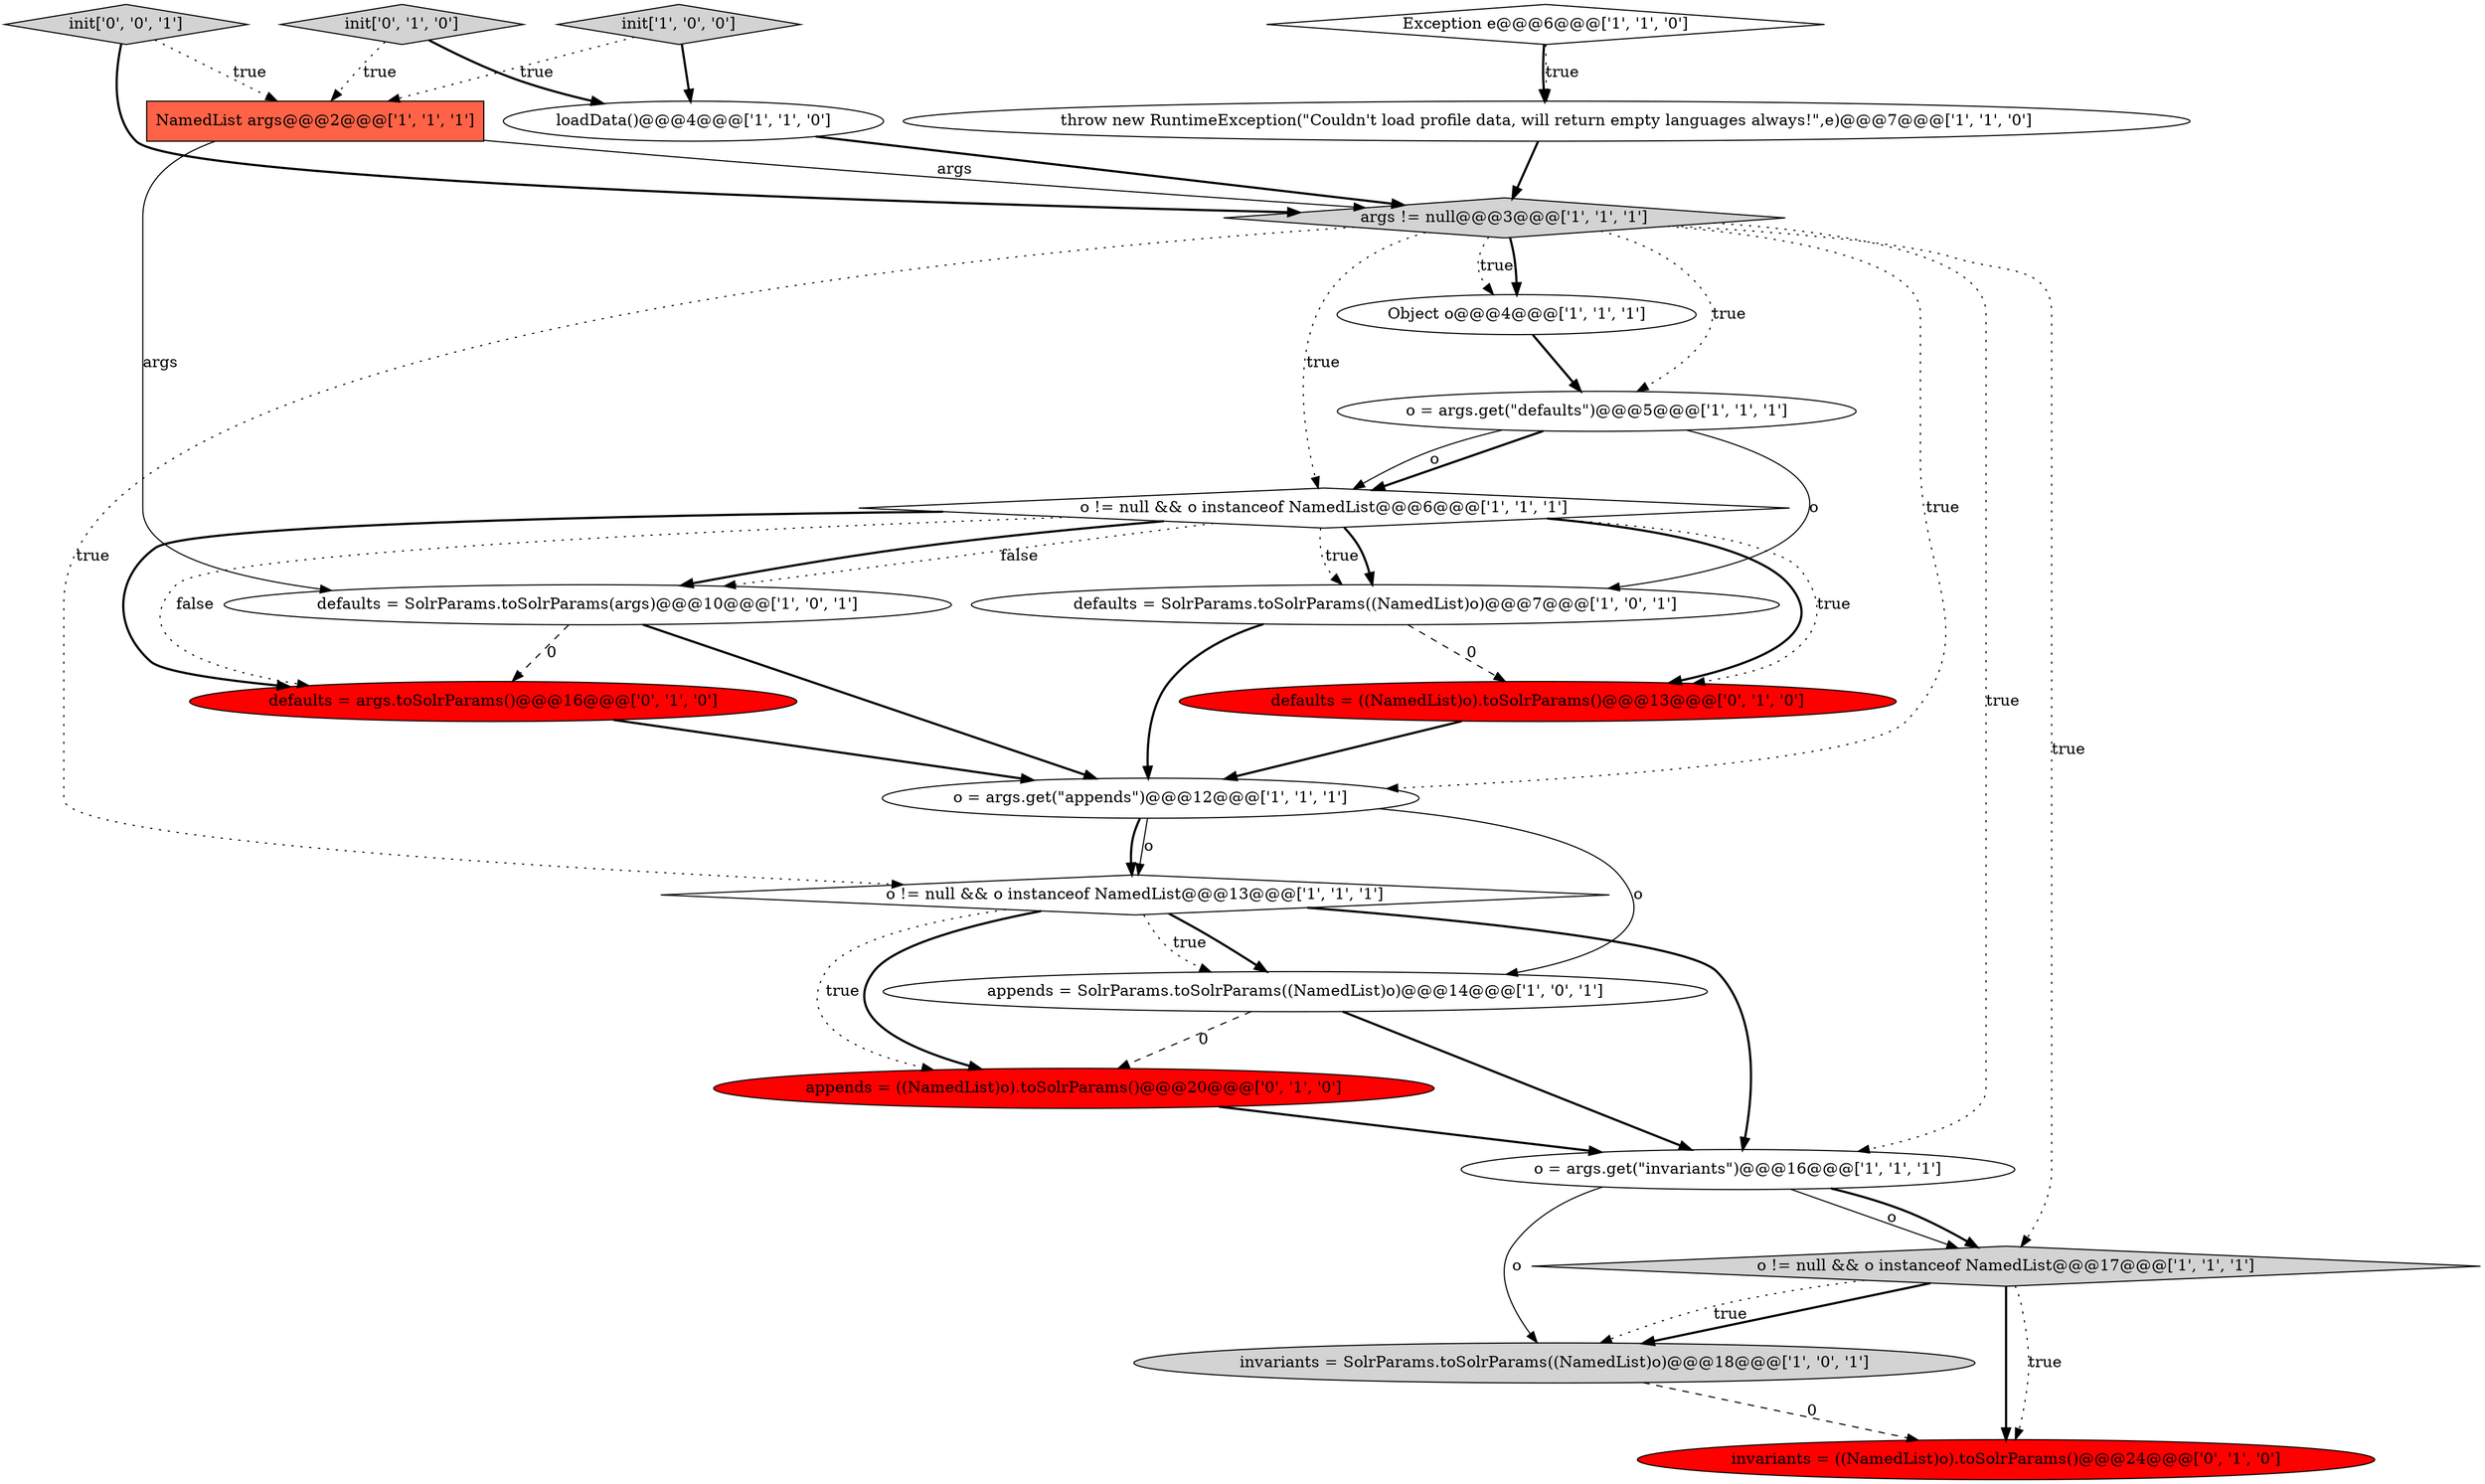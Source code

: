digraph {
20 [style = filled, label = "invariants = ((NamedList)o).toSolrParams()@@@24@@@['0', '1', '0']", fillcolor = red, shape = ellipse image = "AAA1AAABBB2BBB"];
4 [style = filled, label = "defaults = SolrParams.toSolrParams(args)@@@10@@@['1', '0', '1']", fillcolor = white, shape = ellipse image = "AAA0AAABBB1BBB"];
2 [style = filled, label = "o = args.get(\"appends\")@@@12@@@['1', '1', '1']", fillcolor = white, shape = ellipse image = "AAA0AAABBB1BBB"];
17 [style = filled, label = "appends = ((NamedList)o).toSolrParams()@@@20@@@['0', '1', '0']", fillcolor = red, shape = ellipse image = "AAA1AAABBB2BBB"];
18 [style = filled, label = "defaults = ((NamedList)o).toSolrParams()@@@13@@@['0', '1', '0']", fillcolor = red, shape = ellipse image = "AAA1AAABBB2BBB"];
11 [style = filled, label = "init['1', '0', '0']", fillcolor = lightgray, shape = diamond image = "AAA0AAABBB1BBB"];
12 [style = filled, label = "o != null && o instanceof NamedList@@@17@@@['1', '1', '1']", fillcolor = lightgray, shape = diamond image = "AAA0AAABBB1BBB"];
5 [style = filled, label = "o = args.get(\"invariants\")@@@16@@@['1', '1', '1']", fillcolor = white, shape = ellipse image = "AAA0AAABBB1BBB"];
1 [style = filled, label = "o = args.get(\"defaults\")@@@5@@@['1', '1', '1']", fillcolor = white, shape = ellipse image = "AAA0AAABBB1BBB"];
16 [style = filled, label = "Exception e@@@6@@@['1', '1', '0']", fillcolor = white, shape = diamond image = "AAA0AAABBB1BBB"];
8 [style = filled, label = "appends = SolrParams.toSolrParams((NamedList)o)@@@14@@@['1', '0', '1']", fillcolor = white, shape = ellipse image = "AAA0AAABBB1BBB"];
10 [style = filled, label = "o != null && o instanceof NamedList@@@13@@@['1', '1', '1']", fillcolor = white, shape = diamond image = "AAA0AAABBB1BBB"];
22 [style = filled, label = "init['0', '0', '1']", fillcolor = lightgray, shape = diamond image = "AAA0AAABBB3BBB"];
0 [style = filled, label = "NamedList args@@@2@@@['1', '1', '1']", fillcolor = tomato, shape = box image = "AAA0AAABBB1BBB"];
3 [style = filled, label = "Object o@@@4@@@['1', '1', '1']", fillcolor = white, shape = ellipse image = "AAA0AAABBB1BBB"];
13 [style = filled, label = "args != null@@@3@@@['1', '1', '1']", fillcolor = lightgray, shape = diamond image = "AAA0AAABBB1BBB"];
7 [style = filled, label = "throw new RuntimeException(\"Couldn't load profile data, will return empty languages always!\",e)@@@7@@@['1', '1', '0']", fillcolor = white, shape = ellipse image = "AAA0AAABBB1BBB"];
6 [style = filled, label = "loadData()@@@4@@@['1', '1', '0']", fillcolor = white, shape = ellipse image = "AAA0AAABBB1BBB"];
14 [style = filled, label = "o != null && o instanceof NamedList@@@6@@@['1', '1', '1']", fillcolor = white, shape = diamond image = "AAA0AAABBB1BBB"];
9 [style = filled, label = "invariants = SolrParams.toSolrParams((NamedList)o)@@@18@@@['1', '0', '1']", fillcolor = lightgray, shape = ellipse image = "AAA0AAABBB1BBB"];
15 [style = filled, label = "defaults = SolrParams.toSolrParams((NamedList)o)@@@7@@@['1', '0', '1']", fillcolor = white, shape = ellipse image = "AAA0AAABBB1BBB"];
21 [style = filled, label = "init['0', '1', '0']", fillcolor = lightgray, shape = diamond image = "AAA0AAABBB2BBB"];
19 [style = filled, label = "defaults = args.toSolrParams()@@@16@@@['0', '1', '0']", fillcolor = red, shape = ellipse image = "AAA1AAABBB2BBB"];
7->13 [style = bold, label=""];
9->20 [style = dashed, label="0"];
10->8 [style = dotted, label="true"];
17->5 [style = bold, label=""];
15->2 [style = bold, label=""];
2->8 [style = solid, label="o"];
3->1 [style = bold, label=""];
21->6 [style = bold, label=""];
13->3 [style = dotted, label="true"];
13->12 [style = dotted, label="true"];
22->0 [style = dotted, label="true"];
21->0 [style = dotted, label="true"];
11->6 [style = bold, label=""];
15->18 [style = dashed, label="0"];
16->7 [style = bold, label=""];
12->20 [style = bold, label=""];
14->19 [style = bold, label=""];
13->5 [style = dotted, label="true"];
10->17 [style = bold, label=""];
4->2 [style = bold, label=""];
19->2 [style = bold, label=""];
18->2 [style = bold, label=""];
2->10 [style = bold, label=""];
12->9 [style = bold, label=""];
13->10 [style = dotted, label="true"];
5->12 [style = solid, label="o"];
10->17 [style = dotted, label="true"];
13->2 [style = dotted, label="true"];
16->7 [style = dotted, label="true"];
0->13 [style = solid, label="args"];
13->1 [style = dotted, label="true"];
14->15 [style = dotted, label="true"];
0->4 [style = solid, label="args"];
1->15 [style = solid, label="o"];
12->20 [style = dotted, label="true"];
10->5 [style = bold, label=""];
5->9 [style = solid, label="o"];
13->3 [style = bold, label=""];
10->8 [style = bold, label=""];
8->5 [style = bold, label=""];
5->12 [style = bold, label=""];
14->19 [style = dotted, label="false"];
6->13 [style = bold, label=""];
11->0 [style = dotted, label="true"];
8->17 [style = dashed, label="0"];
4->19 [style = dashed, label="0"];
14->18 [style = bold, label=""];
1->14 [style = bold, label=""];
14->15 [style = bold, label=""];
2->10 [style = solid, label="o"];
1->14 [style = solid, label="o"];
13->14 [style = dotted, label="true"];
12->9 [style = dotted, label="true"];
14->4 [style = dotted, label="false"];
14->18 [style = dotted, label="true"];
22->13 [style = bold, label=""];
14->4 [style = bold, label=""];
}
